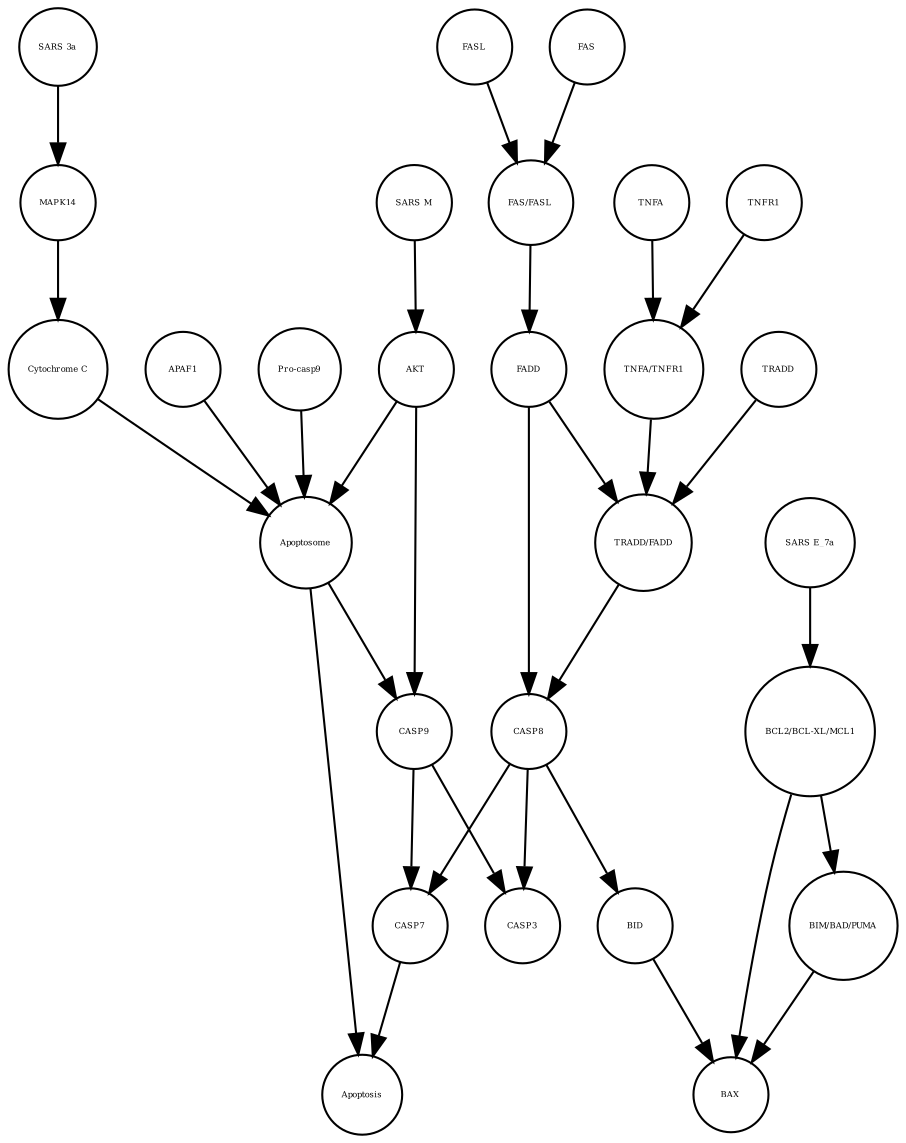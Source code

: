 strict digraph  {
CASP7 [annotation="", bipartite=0, cls=macromolecule, fontsize=4, label=CASP7, shape=circle];
Apoptosis [annotation="", bipartite=0, cls=phenotype, fontsize=4, label=Apoptosis, shape=circle];
Apoptosome [annotation="", bipartite=0, cls=complex, fontsize=4, label=Apoptosome, shape=circle];
BAX [annotation="", bipartite=0, cls=macromolecule, fontsize=4, label=BAX, shape=circle];
"Pro-casp9" [annotation="", bipartite=0, cls=macromolecule, fontsize=4, label="Pro-casp9", shape=circle];
FAS [annotation="", bipartite=0, cls=macromolecule, fontsize=4, label=FAS, shape=circle];
CASP3 [annotation="", bipartite=0, cls=macromolecule, fontsize=4, label=CASP3, shape=circle];
FASL [annotation="", bipartite=0, cls=macromolecule, fontsize=4, label=FASL, shape=circle];
"SARS M" [annotation="", bipartite=0, cls=macromolecule, fontsize=4, label="SARS M", shape=circle];
TNFA [annotation="", bipartite=0, cls=macromolecule, fontsize=4, label=TNFA, shape=circle];
APAF1 [annotation="", bipartite=0, cls=macromolecule, fontsize=4, label=APAF1, shape=circle];
"SARS 3a" [annotation="", bipartite=0, cls=macromolecule, fontsize=4, label="SARS 3a", shape=circle];
"TNFA/TNFR1" [annotation="", bipartite=0, cls=complex, fontsize=4, label="TNFA/TNFR1", shape=circle];
"SARS E_7a" [annotation="", bipartite=0, cls=macromolecule, fontsize=4, label="SARS E_7a", shape=circle];
CASP8 [annotation="", bipartite=0, cls=macromolecule, fontsize=4, label=CASP8, shape=circle];
"BCL2/BCL-XL/MCL1" [annotation="", bipartite=0, cls=complex, fontsize=4, label="BCL2/BCL-XL/MCL1", shape=circle];
BID [annotation="", bipartite=0, cls=macromolecule, fontsize=4, label=BID, shape=circle];
"FAS/FASL" [annotation="", bipartite=0, cls=complex, fontsize=4, label="FAS/FASL", shape=circle];
"BIM/BAD/PUMA" [annotation="", bipartite=0, cls=complex, fontsize=4, label="BIM/BAD/PUMA", shape=circle];
MAPK14 [annotation="", bipartite=0, cls=macromolecule, fontsize=4, label=MAPK14, shape=circle];
FADD [annotation="", bipartite=0, cls=macromolecule, fontsize=4, label=FADD, shape=circle];
AKT [annotation="", bipartite=0, cls=macromolecule, fontsize=4, label=AKT, shape=circle];
"Cytochrome C" [annotation="", bipartite=0, cls=macromolecule, fontsize=4, label="Cytochrome C", shape=circle];
"TRADD/FADD" [annotation="", bipartite=0, cls=complex, fontsize=4, label="TRADD/FADD", shape=circle];
TRADD [annotation="", bipartite=0, cls=macromolecule, fontsize=4, label=TRADD, shape=circle];
TNFR1 [annotation="", bipartite=0, cls=macromolecule, fontsize=4, label=TNFR1, shape=circle];
CASP9 [annotation="", bipartite=0, cls=macromolecule, fontsize=4, label=CASP9, shape=circle];
CASP7 -> Apoptosis  [annotation="", interaction_type=stimulation];
Apoptosome -> Apoptosis  [annotation="", interaction_type=stimulation];
Apoptosome -> CASP9  [annotation="urn_miriam_kegg.pathway_hsa04210", interaction_type=catalysis];
"Pro-casp9" -> Apoptosome  [annotation="", interaction_type=production];
FAS -> "FAS/FASL"  [annotation="", interaction_type=production];
FASL -> "FAS/FASL"  [annotation="", interaction_type=production];
"SARS M" -> AKT  [annotation=urn_miriam_pubmed_31226023, interaction_type=inhibition];
TNFA -> "TNFA/TNFR1"  [annotation="", interaction_type=production];
APAF1 -> Apoptosome  [annotation="", interaction_type=production];
"SARS 3a" -> MAPK14  [annotation=urn_miriam_pubmed_31226023, interaction_type=catalysis];
"TNFA/TNFR1" -> "TRADD/FADD"  [annotation="urn_miriam_kegg.pathway_hsa04210", interaction_type=catalysis];
"SARS E_7a" -> "BCL2/BCL-XL/MCL1"  [annotation="", interaction_type=inhibition];
CASP8 -> BID  [annotation="urn_miriam_kegg.pathway_hsa04210", interaction_type=catalysis];
CASP8 -> CASP7  [annotation="urn_miriam_kegg.pathway_hsa04210", interaction_type=catalysis];
CASP8 -> CASP3  [annotation="urn_miriam_kegg.pathway_hsa04210", interaction_type=catalysis];
"BCL2/BCL-XL/MCL1" -> "BIM/BAD/PUMA"  [annotation="", interaction_type=inhibition];
"BCL2/BCL-XL/MCL1" -> BAX  [annotation=urn_miriam_pubmed_31226023, interaction_type=inhibition];
BID -> BAX  [annotation=urn_miriam_pubmed_31226023, interaction_type=catalysis];
"FAS/FASL" -> FADD  [annotation="urn_miriam_kegg.pathway_hsa04210", interaction_type=catalysis];
"BIM/BAD/PUMA" -> BAX  [annotation=urn_miriam_pubmed_31226023, interaction_type=catalysis];
MAPK14 -> "Cytochrome C"  [annotation="urn_miriam_kegg.pathway_hsa04210|urn_miriam_pubmed_31226023", interaction_type=catalysis];
FADD -> CASP8  [annotation="urn_miriam_kegg.pathway_hsa04210", interaction_type=catalysis];
FADD -> "TRADD/FADD"  [annotation="", interaction_type=production];
AKT -> CASP9  [annotation="urn_miriam_kegg.pathway_hsa04210", interaction_type=inhibition];
AKT -> Apoptosome  [annotation="urn_miriam_kegg.pathway_hsa04210", interaction_type=inhibition];
"Cytochrome C" -> Apoptosome  [annotation="", interaction_type=production];
"TRADD/FADD" -> CASP8  [annotation="urn_miriam_kegg.pathway_hsa04210", interaction_type=catalysis];
TRADD -> "TRADD/FADD"  [annotation="", interaction_type=production];
TNFR1 -> "TNFA/TNFR1"  [annotation="", interaction_type=production];
CASP9 -> CASP7  [annotation="urn_miriam_kegg.pathway_hsa04210", interaction_type=catalysis];
CASP9 -> CASP3  [annotation="urn_miriam_kegg.pathway_hsa04210", interaction_type=catalysis];
}
